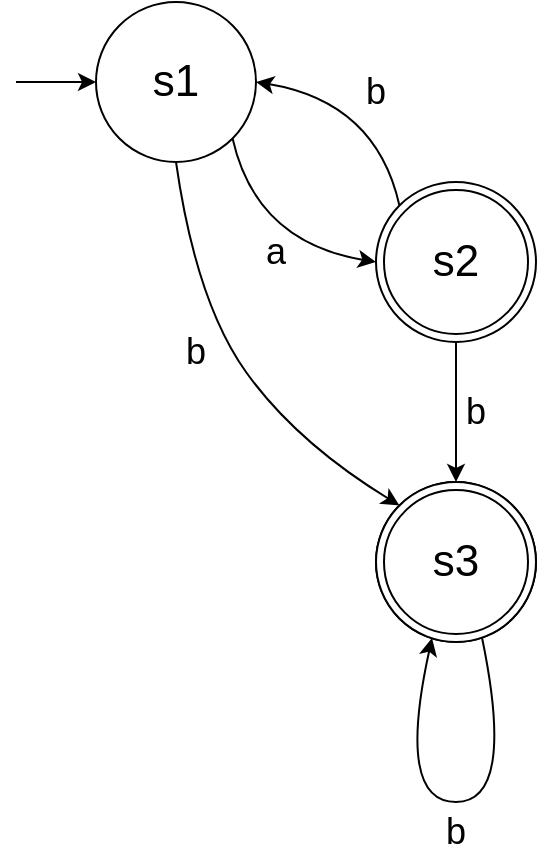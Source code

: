 <mxfile version="21.7.5" type="github">
  <diagram name="Page-1" id="eQ4UkoVIjL1B9n0ft8tb">
    <mxGraphModel dx="1232" dy="1133" grid="1" gridSize="10" guides="1" tooltips="1" connect="1" arrows="1" fold="1" page="1" pageScale="1" pageWidth="1100" pageHeight="850" math="0" shadow="0">
      <root>
        <mxCell id="0" />
        <mxCell id="1" parent="0" />
        <mxCell id="Q8AhBht7Yoh7dVEc8vl9-1" value="&lt;font style=&quot;font-size: 22px;&quot;&gt;s1&lt;/font&gt;" style="ellipse;whiteSpace=wrap;html=1;aspect=fixed;" parent="1" vertex="1">
          <mxGeometry x="160" y="240" width="80" height="80" as="geometry" />
        </mxCell>
        <mxCell id="Q8AhBht7Yoh7dVEc8vl9-2" value="" style="endArrow=classic;html=1;rounded=0;entryX=0;entryY=0.5;entryDx=0;entryDy=0;" parent="1" target="Q8AhBht7Yoh7dVEc8vl9-1" edge="1">
          <mxGeometry width="50" height="50" relative="1" as="geometry">
            <mxPoint x="120" y="280" as="sourcePoint" />
            <mxPoint x="570" y="440" as="targetPoint" />
          </mxGeometry>
        </mxCell>
        <mxCell id="Q8AhBht7Yoh7dVEc8vl9-4" value="&lt;font style=&quot;font-size: 22px;&quot;&gt;st2&lt;/font&gt;" style="ellipse;whiteSpace=wrap;html=1;aspect=fixed;" parent="1" vertex="1">
          <mxGeometry x="300" y="480" width="80" height="80" as="geometry" />
        </mxCell>
        <mxCell id="Q8AhBht7Yoh7dVEc8vl9-5" value="&lt;font style=&quot;font-size: 18px;&quot;&gt;b&lt;/font&gt;" style="text;html=1;strokeColor=none;fillColor=none;align=center;verticalAlign=middle;whiteSpace=wrap;rounded=0;" parent="1" vertex="1">
          <mxGeometry x="310" y="640" width="60" height="30" as="geometry" />
        </mxCell>
        <mxCell id="Q8AhBht7Yoh7dVEc8vl9-7" value="" style="curved=1;endArrow=classic;html=1;rounded=0;exitX=0.663;exitY=0.975;exitDx=0;exitDy=0;exitPerimeter=0;entryX=0.35;entryY=0.975;entryDx=0;entryDy=0;entryPerimeter=0;" parent="1" source="Q8AhBht7Yoh7dVEc8vl9-8" target="Q8AhBht7Yoh7dVEc8vl9-4" edge="1">
          <mxGeometry width="50" height="50" relative="1" as="geometry">
            <mxPoint x="500" y="490" as="sourcePoint" />
            <mxPoint x="550" y="440" as="targetPoint" />
            <Array as="points">
              <mxPoint x="370" y="640" />
              <mxPoint x="310" y="640" />
            </Array>
          </mxGeometry>
        </mxCell>
        <mxCell id="Q8AhBht7Yoh7dVEc8vl9-8" value="&lt;font style=&quot;font-size: 22px;&quot;&gt;s3&lt;/font&gt;" style="ellipse;shape=doubleEllipse;whiteSpace=wrap;html=1;aspect=fixed;" parent="1" vertex="1">
          <mxGeometry x="300" y="480" width="80" height="80" as="geometry" />
        </mxCell>
        <mxCell id="Q8AhBht7Yoh7dVEc8vl9-10" value="&lt;div&gt;&lt;font style=&quot;font-size: 18px;&quot;&gt;a&lt;/font&gt;&lt;/div&gt;" style="text;html=1;strokeColor=none;fillColor=none;align=center;verticalAlign=middle;whiteSpace=wrap;rounded=0;" parent="1" vertex="1">
          <mxGeometry x="220" y="350" width="60" height="30" as="geometry" />
        </mxCell>
        <mxCell id="Q8AhBht7Yoh7dVEc8vl9-12" value="" style="endArrow=classic;html=1;rounded=0;exitX=0.5;exitY=1;exitDx=0;exitDy=0;entryX=0.5;entryY=0;entryDx=0;entryDy=0;" parent="1" target="Q8AhBht7Yoh7dVEc8vl9-8" edge="1">
          <mxGeometry width="50" height="50" relative="1" as="geometry">
            <mxPoint x="340" y="410" as="sourcePoint" />
            <mxPoint x="570" y="440" as="targetPoint" />
          </mxGeometry>
        </mxCell>
        <mxCell id="Q8AhBht7Yoh7dVEc8vl9-13" value="" style="curved=1;endArrow=classic;html=1;rounded=0;exitX=0.5;exitY=1;exitDx=0;exitDy=0;entryX=0;entryY=0;entryDx=0;entryDy=0;" parent="1" source="Q8AhBht7Yoh7dVEc8vl9-1" target="Q8AhBht7Yoh7dVEc8vl9-8" edge="1">
          <mxGeometry width="50" height="50" relative="1" as="geometry">
            <mxPoint x="520" y="490" as="sourcePoint" />
            <mxPoint x="570" y="440" as="targetPoint" />
            <Array as="points">
              <mxPoint x="210" y="390" />
              <mxPoint x="260" y="460" />
            </Array>
          </mxGeometry>
        </mxCell>
        <mxCell id="Q8AhBht7Yoh7dVEc8vl9-14" value="&lt;font style=&quot;font-size: 18px;&quot;&gt;b&lt;/font&gt;" style="text;html=1;strokeColor=none;fillColor=none;align=center;verticalAlign=middle;whiteSpace=wrap;rounded=0;" parent="1" vertex="1">
          <mxGeometry x="180" y="400" width="60" height="30" as="geometry" />
        </mxCell>
        <mxCell id="Q8AhBht7Yoh7dVEc8vl9-19" value="&lt;font style=&quot;font-size: 18px;&quot;&gt;b&lt;/font&gt;" style="text;html=1;strokeColor=none;fillColor=none;align=center;verticalAlign=middle;whiteSpace=wrap;rounded=0;" parent="1" vertex="1">
          <mxGeometry x="270" y="270" width="60" height="30" as="geometry" />
        </mxCell>
        <mxCell id="xu6NqTfHycaOEVxNFz1E-1" value="" style="curved=1;endArrow=classic;html=1;rounded=0;exitX=1;exitY=1;exitDx=0;exitDy=0;entryX=0;entryY=0.5;entryDx=0;entryDy=0;" edge="1" parent="1" source="Q8AhBht7Yoh7dVEc8vl9-1">
          <mxGeometry width="50" height="50" relative="1" as="geometry">
            <mxPoint x="520" y="610" as="sourcePoint" />
            <mxPoint x="300" y="370" as="targetPoint" />
            <Array as="points">
              <mxPoint x="240" y="360" />
            </Array>
          </mxGeometry>
        </mxCell>
        <mxCell id="xu6NqTfHycaOEVxNFz1E-2" value="" style="curved=1;endArrow=classic;html=1;rounded=0;exitX=0;exitY=0;exitDx=0;exitDy=0;entryX=1;entryY=0.5;entryDx=0;entryDy=0;" edge="1" parent="1" target="Q8AhBht7Yoh7dVEc8vl9-1">
          <mxGeometry width="50" height="50" relative="1" as="geometry">
            <mxPoint x="311.716" y="341.716" as="sourcePoint" />
            <mxPoint x="570" y="560" as="targetPoint" />
            <Array as="points">
              <mxPoint x="300" y="290" />
            </Array>
          </mxGeometry>
        </mxCell>
        <mxCell id="xu6NqTfHycaOEVxNFz1E-4" value="&lt;font style=&quot;font-size: 22px;&quot;&gt;s2&lt;/font&gt;" style="ellipse;shape=doubleEllipse;whiteSpace=wrap;html=1;aspect=fixed;" vertex="1" parent="1">
          <mxGeometry x="300" y="330" width="80" height="80" as="geometry" />
        </mxCell>
        <mxCell id="xu6NqTfHycaOEVxNFz1E-5" value="&lt;font style=&quot;font-size: 18px;&quot;&gt;b&lt;/font&gt;" style="text;html=1;strokeColor=none;fillColor=none;align=center;verticalAlign=middle;whiteSpace=wrap;rounded=0;" vertex="1" parent="1">
          <mxGeometry x="320" y="430" width="60" height="30" as="geometry" />
        </mxCell>
      </root>
    </mxGraphModel>
  </diagram>
</mxfile>

